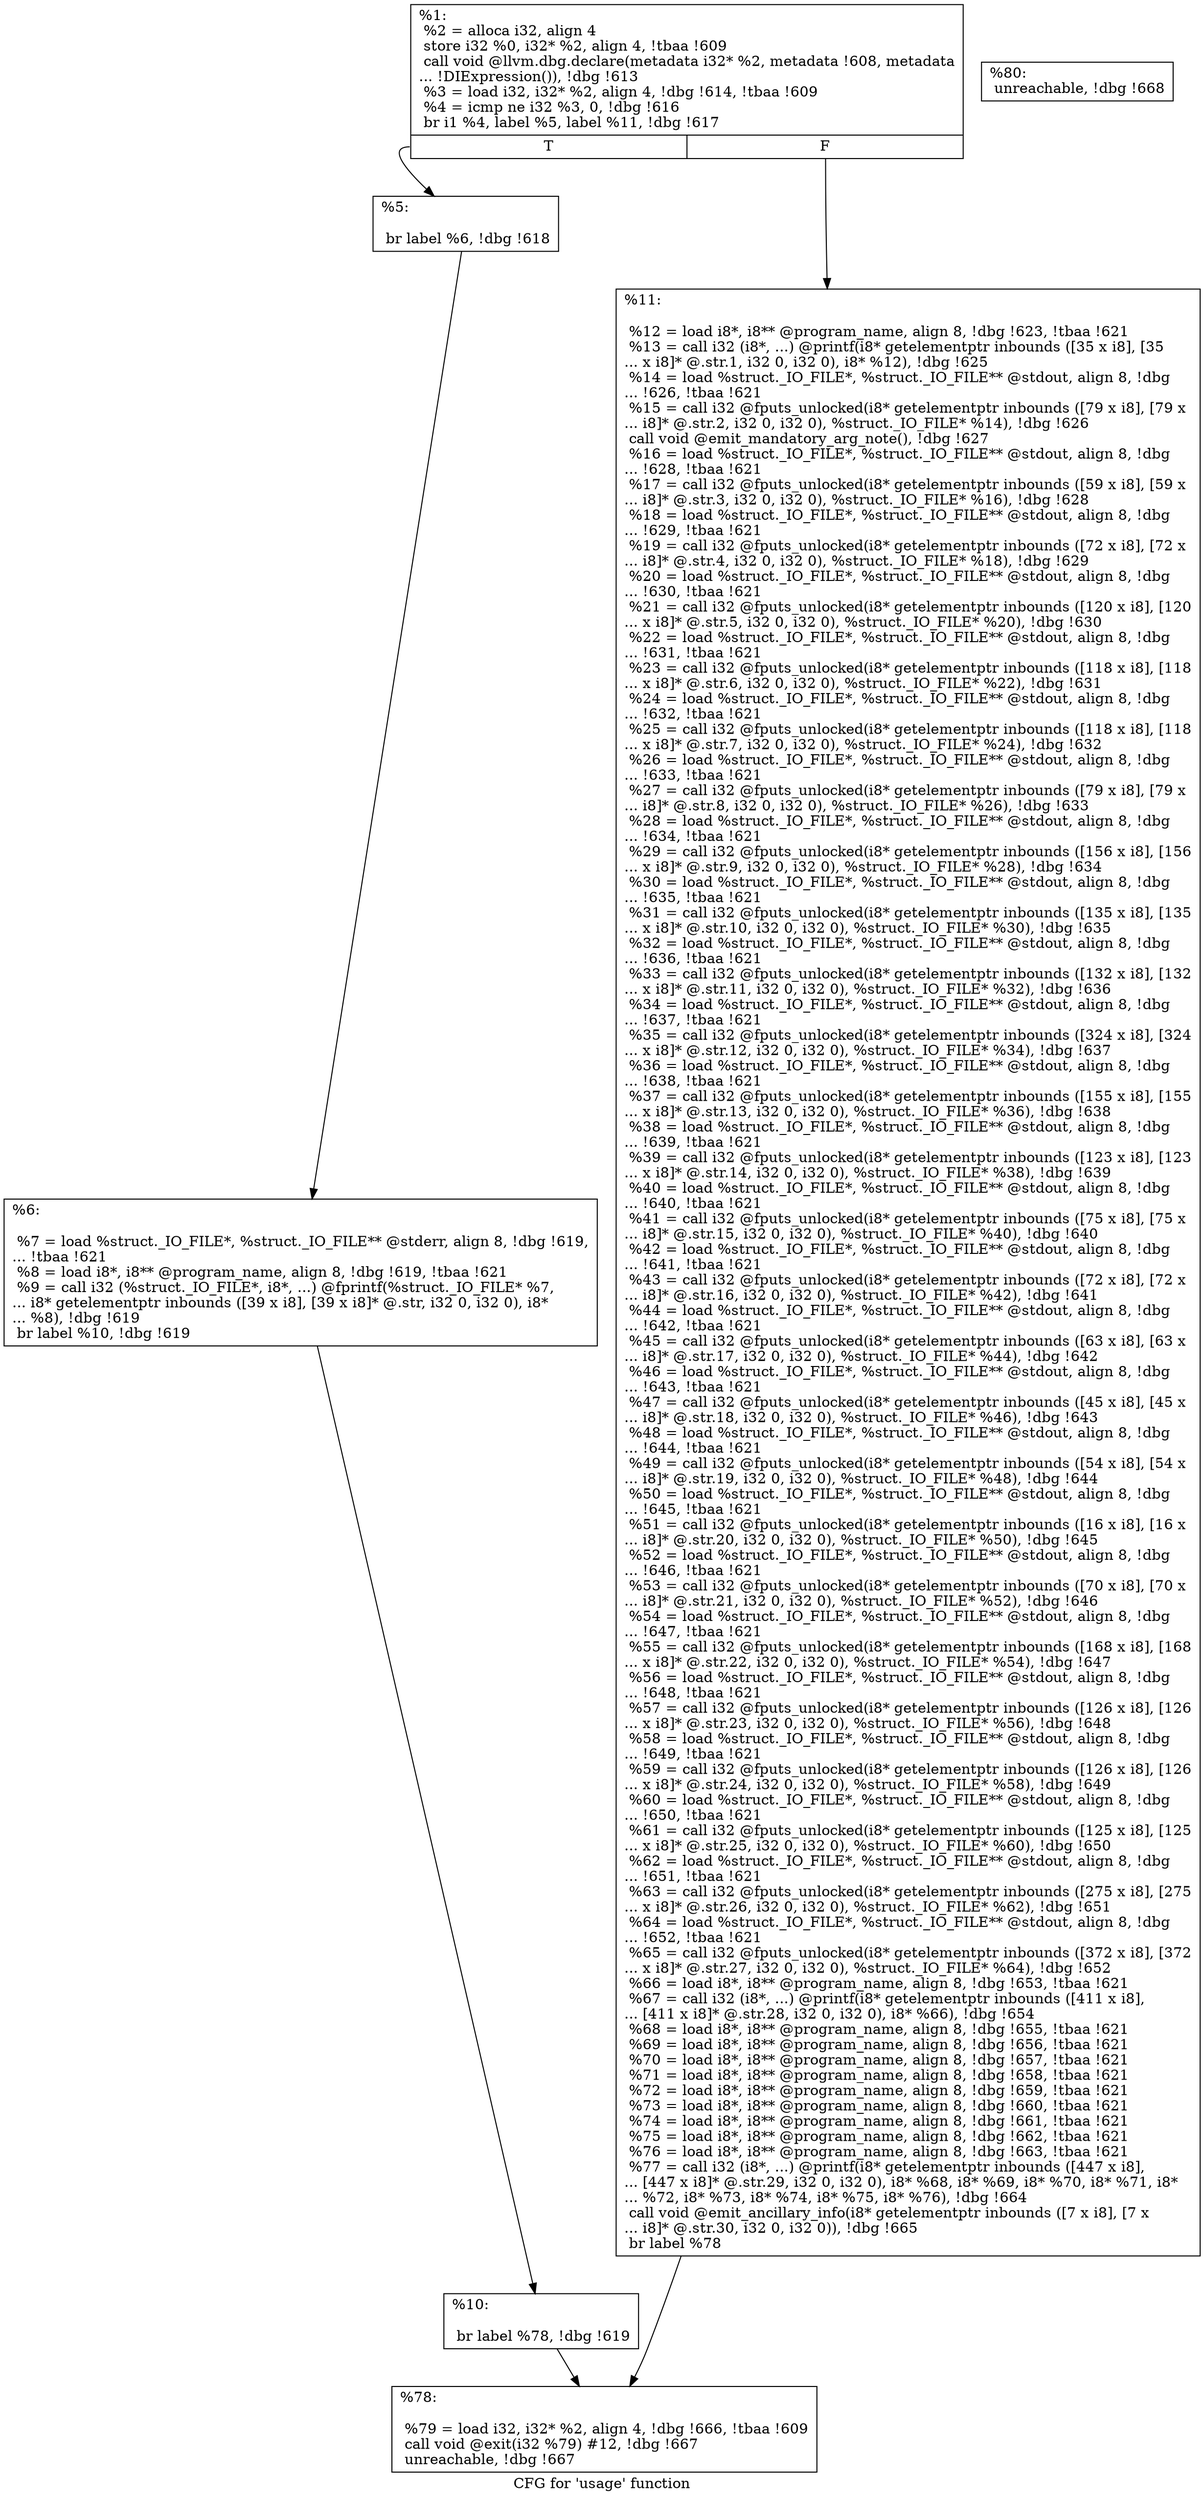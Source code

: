 digraph "CFG for 'usage' function" {
	label="CFG for 'usage' function";

	Node0xadcbe0 [shape=record,label="{%1:\l  %2 = alloca i32, align 4\l  store i32 %0, i32* %2, align 4, !tbaa !609\l  call void @llvm.dbg.declare(metadata i32* %2, metadata !608, metadata\l... !DIExpression()), !dbg !613\l  %3 = load i32, i32* %2, align 4, !dbg !614, !tbaa !609\l  %4 = icmp ne i32 %3, 0, !dbg !616\l  br i1 %4, label %5, label %11, !dbg !617\l|{<s0>T|<s1>F}}"];
	Node0xadcbe0:s0 -> Node0xb15d00;
	Node0xadcbe0:s1 -> Node0xb15df0;
	Node0xb15d00 [shape=record,label="{%5:\l\l  br label %6, !dbg !618\l}"];
	Node0xb15d00 -> Node0xb15d50;
	Node0xb15d50 [shape=record,label="{%6:\l\l  %7 = load %struct._IO_FILE*, %struct._IO_FILE** @stderr, align 8, !dbg !619,\l... !tbaa !621\l  %8 = load i8*, i8** @program_name, align 8, !dbg !619, !tbaa !621\l  %9 = call i32 (%struct._IO_FILE*, i8*, ...) @fprintf(%struct._IO_FILE* %7,\l... i8* getelementptr inbounds ([39 x i8], [39 x i8]* @.str, i32 0, i32 0), i8*\l... %8), !dbg !619\l  br label %10, !dbg !619\l}"];
	Node0xb15d50 -> Node0xb15da0;
	Node0xb15da0 [shape=record,label="{%10:\l\l  br label %78, !dbg !619\l}"];
	Node0xb15da0 -> Node0xb15e40;
	Node0xb15df0 [shape=record,label="{%11:\l\l  %12 = load i8*, i8** @program_name, align 8, !dbg !623, !tbaa !621\l  %13 = call i32 (i8*, ...) @printf(i8* getelementptr inbounds ([35 x i8], [35\l... x i8]* @.str.1, i32 0, i32 0), i8* %12), !dbg !625\l  %14 = load %struct._IO_FILE*, %struct._IO_FILE** @stdout, align 8, !dbg\l... !626, !tbaa !621\l  %15 = call i32 @fputs_unlocked(i8* getelementptr inbounds ([79 x i8], [79 x\l... i8]* @.str.2, i32 0, i32 0), %struct._IO_FILE* %14), !dbg !626\l  call void @emit_mandatory_arg_note(), !dbg !627\l  %16 = load %struct._IO_FILE*, %struct._IO_FILE** @stdout, align 8, !dbg\l... !628, !tbaa !621\l  %17 = call i32 @fputs_unlocked(i8* getelementptr inbounds ([59 x i8], [59 x\l... i8]* @.str.3, i32 0, i32 0), %struct._IO_FILE* %16), !dbg !628\l  %18 = load %struct._IO_FILE*, %struct._IO_FILE** @stdout, align 8, !dbg\l... !629, !tbaa !621\l  %19 = call i32 @fputs_unlocked(i8* getelementptr inbounds ([72 x i8], [72 x\l... i8]* @.str.4, i32 0, i32 0), %struct._IO_FILE* %18), !dbg !629\l  %20 = load %struct._IO_FILE*, %struct._IO_FILE** @stdout, align 8, !dbg\l... !630, !tbaa !621\l  %21 = call i32 @fputs_unlocked(i8* getelementptr inbounds ([120 x i8], [120\l... x i8]* @.str.5, i32 0, i32 0), %struct._IO_FILE* %20), !dbg !630\l  %22 = load %struct._IO_FILE*, %struct._IO_FILE** @stdout, align 8, !dbg\l... !631, !tbaa !621\l  %23 = call i32 @fputs_unlocked(i8* getelementptr inbounds ([118 x i8], [118\l... x i8]* @.str.6, i32 0, i32 0), %struct._IO_FILE* %22), !dbg !631\l  %24 = load %struct._IO_FILE*, %struct._IO_FILE** @stdout, align 8, !dbg\l... !632, !tbaa !621\l  %25 = call i32 @fputs_unlocked(i8* getelementptr inbounds ([118 x i8], [118\l... x i8]* @.str.7, i32 0, i32 0), %struct._IO_FILE* %24), !dbg !632\l  %26 = load %struct._IO_FILE*, %struct._IO_FILE** @stdout, align 8, !dbg\l... !633, !tbaa !621\l  %27 = call i32 @fputs_unlocked(i8* getelementptr inbounds ([79 x i8], [79 x\l... i8]* @.str.8, i32 0, i32 0), %struct._IO_FILE* %26), !dbg !633\l  %28 = load %struct._IO_FILE*, %struct._IO_FILE** @stdout, align 8, !dbg\l... !634, !tbaa !621\l  %29 = call i32 @fputs_unlocked(i8* getelementptr inbounds ([156 x i8], [156\l... x i8]* @.str.9, i32 0, i32 0), %struct._IO_FILE* %28), !dbg !634\l  %30 = load %struct._IO_FILE*, %struct._IO_FILE** @stdout, align 8, !dbg\l... !635, !tbaa !621\l  %31 = call i32 @fputs_unlocked(i8* getelementptr inbounds ([135 x i8], [135\l... x i8]* @.str.10, i32 0, i32 0), %struct._IO_FILE* %30), !dbg !635\l  %32 = load %struct._IO_FILE*, %struct._IO_FILE** @stdout, align 8, !dbg\l... !636, !tbaa !621\l  %33 = call i32 @fputs_unlocked(i8* getelementptr inbounds ([132 x i8], [132\l... x i8]* @.str.11, i32 0, i32 0), %struct._IO_FILE* %32), !dbg !636\l  %34 = load %struct._IO_FILE*, %struct._IO_FILE** @stdout, align 8, !dbg\l... !637, !tbaa !621\l  %35 = call i32 @fputs_unlocked(i8* getelementptr inbounds ([324 x i8], [324\l... x i8]* @.str.12, i32 0, i32 0), %struct._IO_FILE* %34), !dbg !637\l  %36 = load %struct._IO_FILE*, %struct._IO_FILE** @stdout, align 8, !dbg\l... !638, !tbaa !621\l  %37 = call i32 @fputs_unlocked(i8* getelementptr inbounds ([155 x i8], [155\l... x i8]* @.str.13, i32 0, i32 0), %struct._IO_FILE* %36), !dbg !638\l  %38 = load %struct._IO_FILE*, %struct._IO_FILE** @stdout, align 8, !dbg\l... !639, !tbaa !621\l  %39 = call i32 @fputs_unlocked(i8* getelementptr inbounds ([123 x i8], [123\l... x i8]* @.str.14, i32 0, i32 0), %struct._IO_FILE* %38), !dbg !639\l  %40 = load %struct._IO_FILE*, %struct._IO_FILE** @stdout, align 8, !dbg\l... !640, !tbaa !621\l  %41 = call i32 @fputs_unlocked(i8* getelementptr inbounds ([75 x i8], [75 x\l... i8]* @.str.15, i32 0, i32 0), %struct._IO_FILE* %40), !dbg !640\l  %42 = load %struct._IO_FILE*, %struct._IO_FILE** @stdout, align 8, !dbg\l... !641, !tbaa !621\l  %43 = call i32 @fputs_unlocked(i8* getelementptr inbounds ([72 x i8], [72 x\l... i8]* @.str.16, i32 0, i32 0), %struct._IO_FILE* %42), !dbg !641\l  %44 = load %struct._IO_FILE*, %struct._IO_FILE** @stdout, align 8, !dbg\l... !642, !tbaa !621\l  %45 = call i32 @fputs_unlocked(i8* getelementptr inbounds ([63 x i8], [63 x\l... i8]* @.str.17, i32 0, i32 0), %struct._IO_FILE* %44), !dbg !642\l  %46 = load %struct._IO_FILE*, %struct._IO_FILE** @stdout, align 8, !dbg\l... !643, !tbaa !621\l  %47 = call i32 @fputs_unlocked(i8* getelementptr inbounds ([45 x i8], [45 x\l... i8]* @.str.18, i32 0, i32 0), %struct._IO_FILE* %46), !dbg !643\l  %48 = load %struct._IO_FILE*, %struct._IO_FILE** @stdout, align 8, !dbg\l... !644, !tbaa !621\l  %49 = call i32 @fputs_unlocked(i8* getelementptr inbounds ([54 x i8], [54 x\l... i8]* @.str.19, i32 0, i32 0), %struct._IO_FILE* %48), !dbg !644\l  %50 = load %struct._IO_FILE*, %struct._IO_FILE** @stdout, align 8, !dbg\l... !645, !tbaa !621\l  %51 = call i32 @fputs_unlocked(i8* getelementptr inbounds ([16 x i8], [16 x\l... i8]* @.str.20, i32 0, i32 0), %struct._IO_FILE* %50), !dbg !645\l  %52 = load %struct._IO_FILE*, %struct._IO_FILE** @stdout, align 8, !dbg\l... !646, !tbaa !621\l  %53 = call i32 @fputs_unlocked(i8* getelementptr inbounds ([70 x i8], [70 x\l... i8]* @.str.21, i32 0, i32 0), %struct._IO_FILE* %52), !dbg !646\l  %54 = load %struct._IO_FILE*, %struct._IO_FILE** @stdout, align 8, !dbg\l... !647, !tbaa !621\l  %55 = call i32 @fputs_unlocked(i8* getelementptr inbounds ([168 x i8], [168\l... x i8]* @.str.22, i32 0, i32 0), %struct._IO_FILE* %54), !dbg !647\l  %56 = load %struct._IO_FILE*, %struct._IO_FILE** @stdout, align 8, !dbg\l... !648, !tbaa !621\l  %57 = call i32 @fputs_unlocked(i8* getelementptr inbounds ([126 x i8], [126\l... x i8]* @.str.23, i32 0, i32 0), %struct._IO_FILE* %56), !dbg !648\l  %58 = load %struct._IO_FILE*, %struct._IO_FILE** @stdout, align 8, !dbg\l... !649, !tbaa !621\l  %59 = call i32 @fputs_unlocked(i8* getelementptr inbounds ([126 x i8], [126\l... x i8]* @.str.24, i32 0, i32 0), %struct._IO_FILE* %58), !dbg !649\l  %60 = load %struct._IO_FILE*, %struct._IO_FILE** @stdout, align 8, !dbg\l... !650, !tbaa !621\l  %61 = call i32 @fputs_unlocked(i8* getelementptr inbounds ([125 x i8], [125\l... x i8]* @.str.25, i32 0, i32 0), %struct._IO_FILE* %60), !dbg !650\l  %62 = load %struct._IO_FILE*, %struct._IO_FILE** @stdout, align 8, !dbg\l... !651, !tbaa !621\l  %63 = call i32 @fputs_unlocked(i8* getelementptr inbounds ([275 x i8], [275\l... x i8]* @.str.26, i32 0, i32 0), %struct._IO_FILE* %62), !dbg !651\l  %64 = load %struct._IO_FILE*, %struct._IO_FILE** @stdout, align 8, !dbg\l... !652, !tbaa !621\l  %65 = call i32 @fputs_unlocked(i8* getelementptr inbounds ([372 x i8], [372\l... x i8]* @.str.27, i32 0, i32 0), %struct._IO_FILE* %64), !dbg !652\l  %66 = load i8*, i8** @program_name, align 8, !dbg !653, !tbaa !621\l  %67 = call i32 (i8*, ...) @printf(i8* getelementptr inbounds ([411 x i8],\l... [411 x i8]* @.str.28, i32 0, i32 0), i8* %66), !dbg !654\l  %68 = load i8*, i8** @program_name, align 8, !dbg !655, !tbaa !621\l  %69 = load i8*, i8** @program_name, align 8, !dbg !656, !tbaa !621\l  %70 = load i8*, i8** @program_name, align 8, !dbg !657, !tbaa !621\l  %71 = load i8*, i8** @program_name, align 8, !dbg !658, !tbaa !621\l  %72 = load i8*, i8** @program_name, align 8, !dbg !659, !tbaa !621\l  %73 = load i8*, i8** @program_name, align 8, !dbg !660, !tbaa !621\l  %74 = load i8*, i8** @program_name, align 8, !dbg !661, !tbaa !621\l  %75 = load i8*, i8** @program_name, align 8, !dbg !662, !tbaa !621\l  %76 = load i8*, i8** @program_name, align 8, !dbg !663, !tbaa !621\l  %77 = call i32 (i8*, ...) @printf(i8* getelementptr inbounds ([447 x i8],\l... [447 x i8]* @.str.29, i32 0, i32 0), i8* %68, i8* %69, i8* %70, i8* %71, i8*\l... %72, i8* %73, i8* %74, i8* %75, i8* %76), !dbg !664\l  call void @emit_ancillary_info(i8* getelementptr inbounds ([7 x i8], [7 x\l... i8]* @.str.30, i32 0, i32 0)), !dbg !665\l  br label %78\l}"];
	Node0xb15df0 -> Node0xb15e40;
	Node0xb15e40 [shape=record,label="{%78:\l\l  %79 = load i32, i32* %2, align 4, !dbg !666, !tbaa !609\l  call void @exit(i32 %79) #12, !dbg !667\l  unreachable, !dbg !667\l}"];
	Node0xb15e90 [shape=record,label="{%80:                                                  \l  unreachable, !dbg !668\l}"];
}
